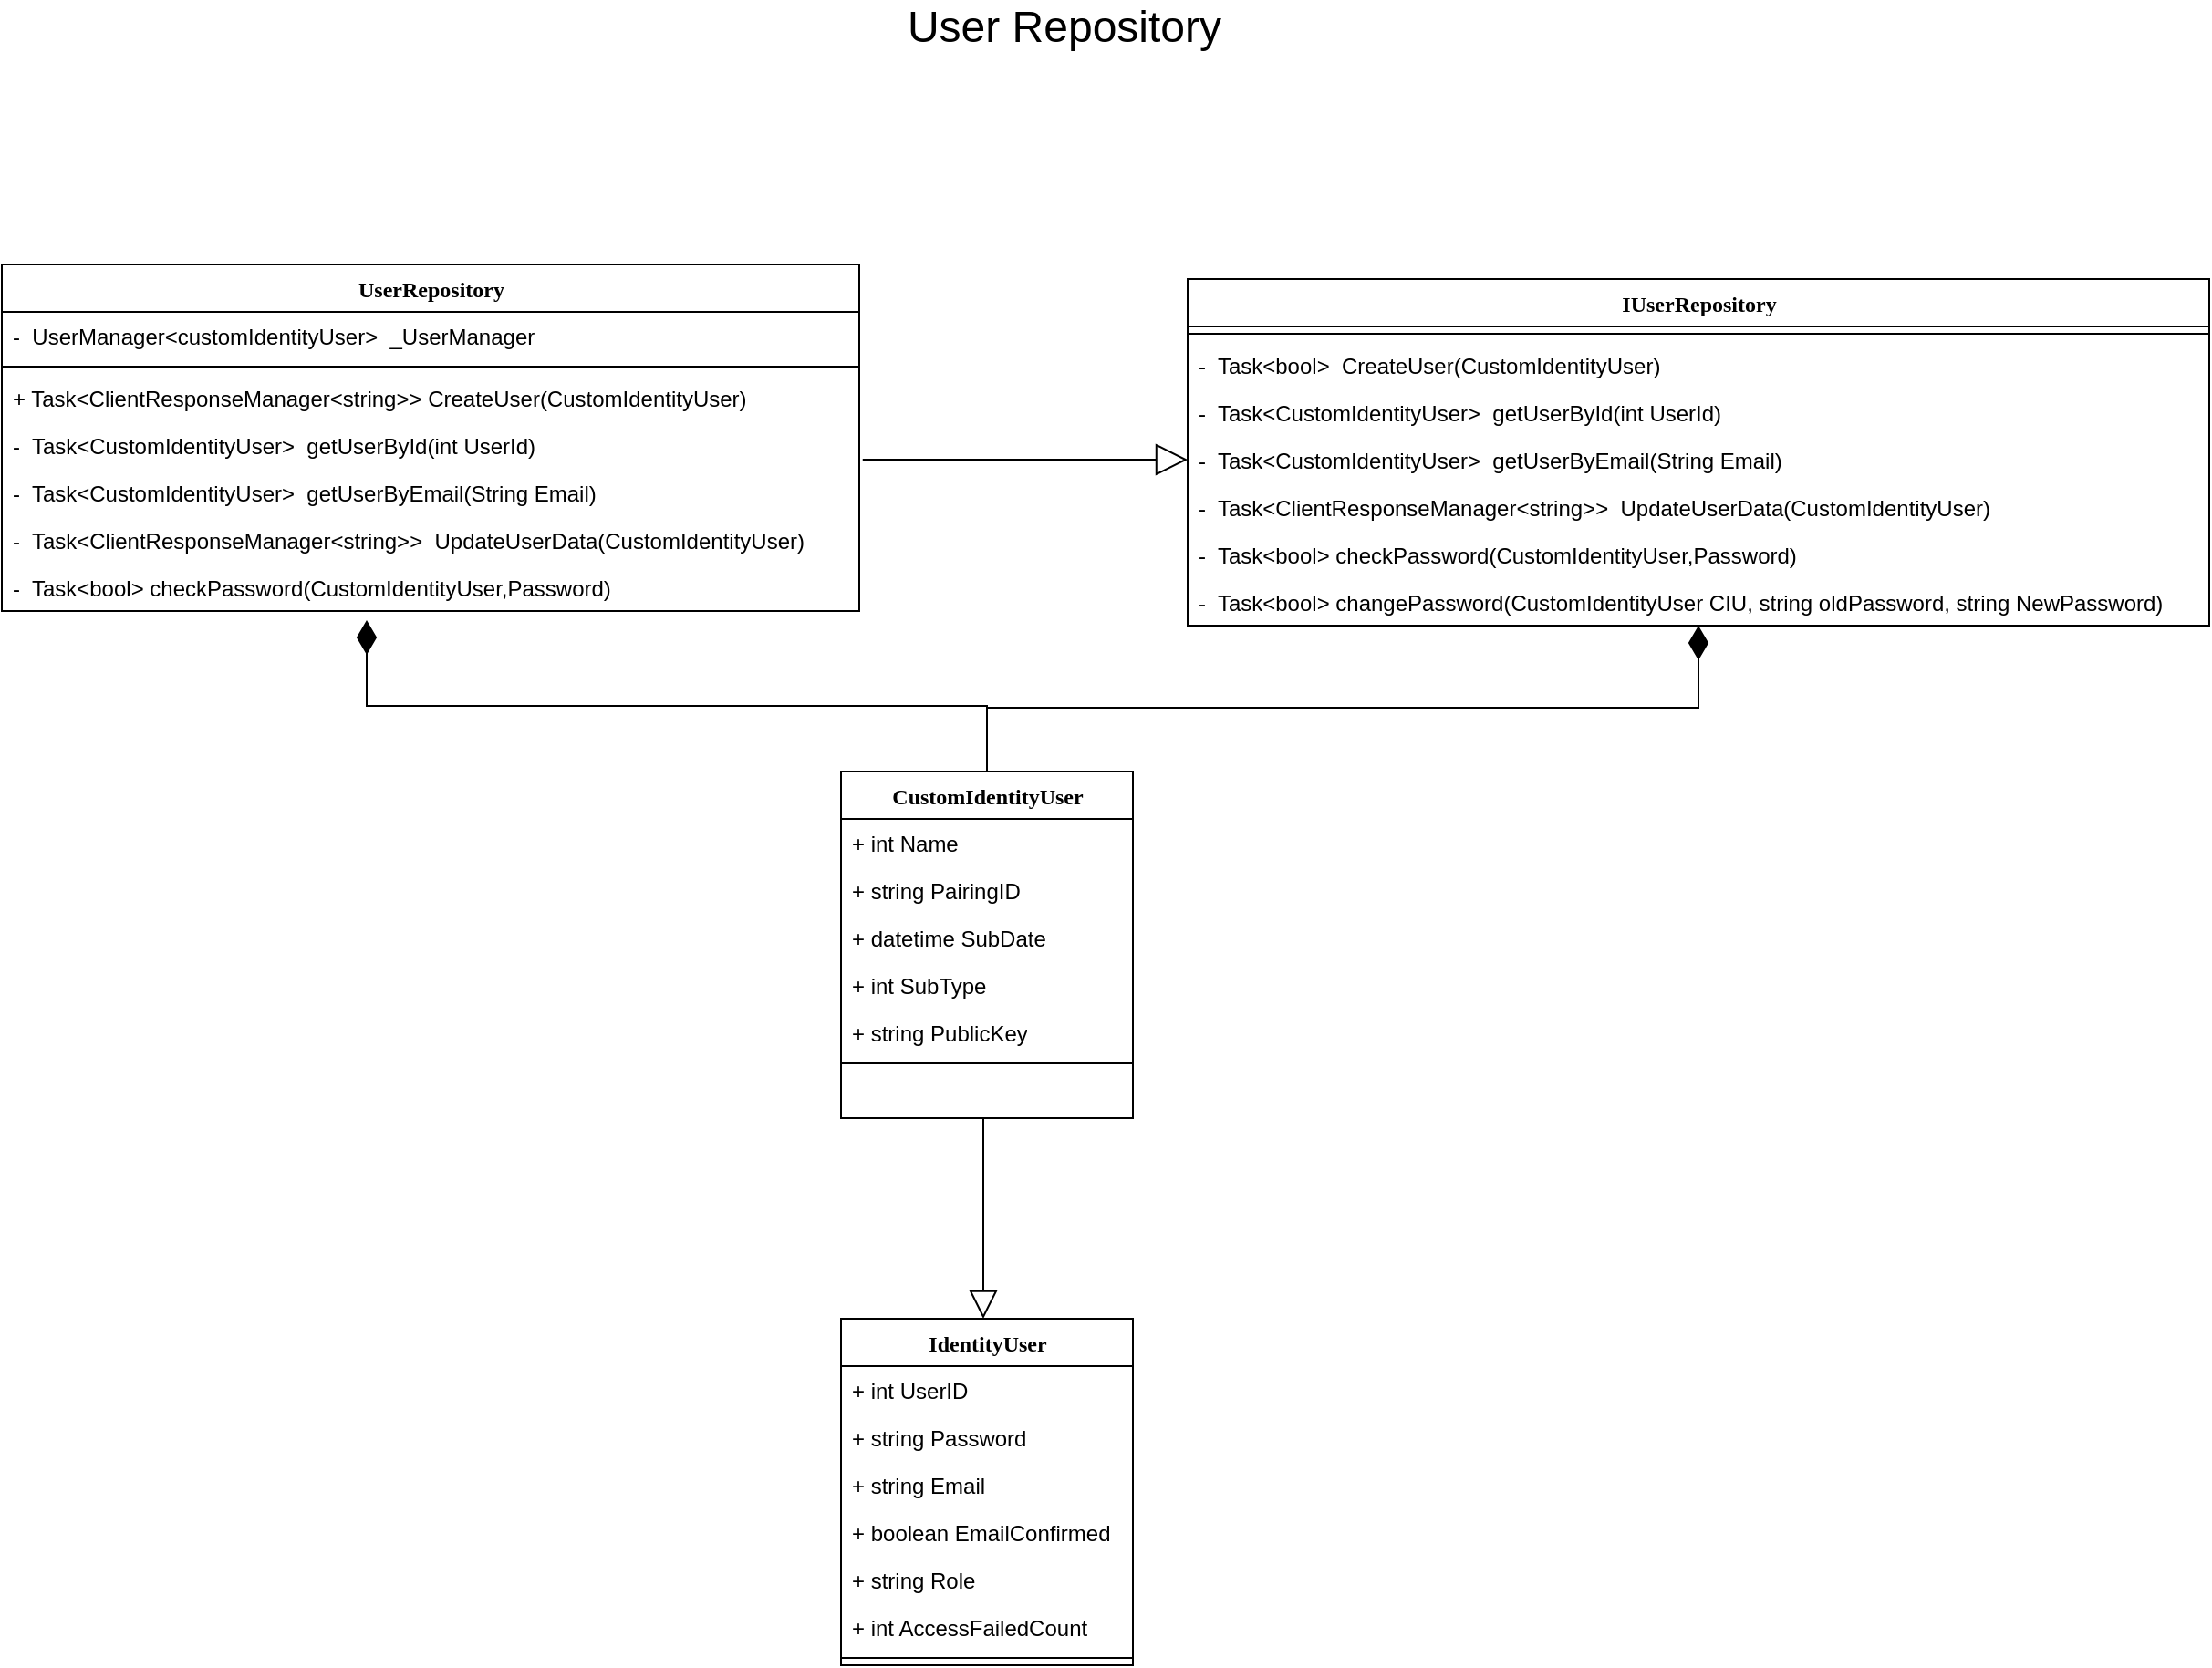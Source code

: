 <mxfile version="14.2.9" type="device"><diagram id="QkI--pBJC4bzssq41QZq" name="Page-1"><mxGraphModel dx="3220" dy="3443" grid="1" gridSize="10" guides="1" tooltips="1" connect="1" arrows="1" fold="1" page="1" pageScale="1" pageWidth="850" pageHeight="1100" math="0" shadow="0"><root><mxCell id="0"/><mxCell id="1" parent="0"/><mxCell id="noM06Llarw8SXuktYtZB-41" value="&lt;font style=&quot;font-size: 24px&quot;&gt;User Repository&lt;br&gt;&lt;/font&gt;" style="text;html=1;strokeColor=none;fillColor=none;align=center;verticalAlign=middle;whiteSpace=wrap;rounded=0;" vertex="1" parent="1"><mxGeometry x="290" y="-1970" width="305" height="20" as="geometry"/></mxCell><mxCell id="noM06Llarw8SXuktYtZB-1169" style="edgeStyle=orthogonalEdgeStyle;rounded=0;orthogonalLoop=1;jettySize=auto;html=1;exitX=0.5;exitY=0;exitDx=0;exitDy=0;entryX=0.5;entryY=1;entryDx=0;entryDy=0;startArrow=none;startFill=0;startSize=13;endArrow=diamondThin;endFill=1;endSize=16;" edge="1" parent="1" source="noM06Llarw8SXuktYtZB-1171" target="noM06Llarw8SXuktYtZB-1195"><mxGeometry relative="1" as="geometry"/></mxCell><mxCell id="noM06Llarw8SXuktYtZB-1170" style="edgeStyle=orthogonalEdgeStyle;rounded=0;orthogonalLoop=1;jettySize=auto;html=1;exitX=0.5;exitY=0;exitDx=0;exitDy=0;startArrow=none;startFill=0;startSize=13;endArrow=diamondThin;endFill=1;endSize=16;" edge="1" parent="1" source="noM06Llarw8SXuktYtZB-1171"><mxGeometry relative="1" as="geometry"><mxPoint x="60" y="-1635.0" as="targetPoint"/><mxPoint x="540" y="-1555" as="sourcePoint"/><Array as="points"><mxPoint x="400" y="-1588"/><mxPoint x="60" y="-1588"/></Array></mxGeometry></mxCell><mxCell id="noM06Llarw8SXuktYtZB-1171" value="CustomIdentityUser" style="swimlane;html=1;fontStyle=1;align=center;verticalAlign=top;childLayout=stackLayout;horizontal=1;startSize=26;horizontalStack=0;resizeParent=1;resizeLast=0;collapsible=1;marginBottom=0;swimlaneFillColor=#ffffff;rounded=0;shadow=0;comic=0;labelBackgroundColor=none;strokeWidth=1;fillColor=none;fontFamily=Verdana;fontSize=12" vertex="1" parent="1"><mxGeometry x="320" y="-1552" width="160" height="190" as="geometry"/></mxCell><mxCell id="noM06Llarw8SXuktYtZB-1172" value="+ int Name" style="text;html=1;strokeColor=none;fillColor=none;align=left;verticalAlign=top;spacingLeft=4;spacingRight=4;whiteSpace=wrap;overflow=hidden;rotatable=0;points=[[0,0.5],[1,0.5]];portConstraint=eastwest;" vertex="1" parent="noM06Llarw8SXuktYtZB-1171"><mxGeometry y="26" width="160" height="26" as="geometry"/></mxCell><mxCell id="noM06Llarw8SXuktYtZB-1173" value="+ string PairingID" style="text;html=1;strokeColor=none;fillColor=none;align=left;verticalAlign=top;spacingLeft=4;spacingRight=4;whiteSpace=wrap;overflow=hidden;rotatable=0;points=[[0,0.5],[1,0.5]];portConstraint=eastwest;" vertex="1" parent="noM06Llarw8SXuktYtZB-1171"><mxGeometry y="52" width="160" height="26" as="geometry"/></mxCell><mxCell id="noM06Llarw8SXuktYtZB-1174" value="+ datetime SubDate" style="text;html=1;strokeColor=none;fillColor=none;align=left;verticalAlign=top;spacingLeft=4;spacingRight=4;whiteSpace=wrap;overflow=hidden;rotatable=0;points=[[0,0.5],[1,0.5]];portConstraint=eastwest;" vertex="1" parent="noM06Llarw8SXuktYtZB-1171"><mxGeometry y="78" width="160" height="26" as="geometry"/></mxCell><mxCell id="noM06Llarw8SXuktYtZB-1175" value="+ int SubType" style="text;html=1;strokeColor=none;fillColor=none;align=left;verticalAlign=top;spacingLeft=4;spacingRight=4;whiteSpace=wrap;overflow=hidden;rotatable=0;points=[[0,0.5],[1,0.5]];portConstraint=eastwest;" vertex="1" parent="noM06Llarw8SXuktYtZB-1171"><mxGeometry y="104" width="160" height="26" as="geometry"/></mxCell><mxCell id="noM06Llarw8SXuktYtZB-1176" value="+ string PublicKey" style="text;html=1;strokeColor=none;fillColor=none;align=left;verticalAlign=top;spacingLeft=4;spacingRight=4;whiteSpace=wrap;overflow=hidden;rotatable=0;points=[[0,0.5],[1,0.5]];portConstraint=eastwest;" vertex="1" parent="noM06Llarw8SXuktYtZB-1171"><mxGeometry y="130" width="160" height="26" as="geometry"/></mxCell><mxCell id="noM06Llarw8SXuktYtZB-1177" value="" style="line;html=1;strokeWidth=1;fillColor=none;align=left;verticalAlign=middle;spacingTop=-1;spacingLeft=3;spacingRight=3;rotatable=0;labelPosition=right;points=[];portConstraint=eastwest;" vertex="1" parent="noM06Llarw8SXuktYtZB-1171"><mxGeometry y="156" width="160" height="8" as="geometry"/></mxCell><mxCell id="noM06Llarw8SXuktYtZB-1178" style="edgeStyle=orthogonalEdgeStyle;rounded=0;orthogonalLoop=1;jettySize=auto;html=1;exitX=0.5;exitY=0;exitDx=0;exitDy=0;endArrow=none;endFill=0;startArrow=block;startFill=0;endSize=10;startSize=13;" edge="1" parent="1"><mxGeometry relative="1" as="geometry"><mxPoint x="398" y="-1362" as="targetPoint"/><mxPoint x="398" y="-1252" as="sourcePoint"/></mxGeometry></mxCell><mxCell id="noM06Llarw8SXuktYtZB-1179" value="IdentityUser" style="swimlane;html=1;fontStyle=1;align=center;verticalAlign=top;childLayout=stackLayout;horizontal=1;startSize=26;horizontalStack=0;resizeParent=1;resizeLast=0;collapsible=1;marginBottom=0;swimlaneFillColor=#ffffff;rounded=0;shadow=0;comic=0;labelBackgroundColor=none;strokeWidth=1;fillColor=none;fontFamily=Verdana;fontSize=12" vertex="1" parent="1"><mxGeometry x="320" y="-1252" width="160" height="190" as="geometry"/></mxCell><mxCell id="noM06Llarw8SXuktYtZB-1180" value="+ int UserID" style="text;html=1;strokeColor=none;fillColor=none;align=left;verticalAlign=top;spacingLeft=4;spacingRight=4;whiteSpace=wrap;overflow=hidden;rotatable=0;points=[[0,0.5],[1,0.5]];portConstraint=eastwest;" vertex="1" parent="noM06Llarw8SXuktYtZB-1179"><mxGeometry y="26" width="160" height="26" as="geometry"/></mxCell><mxCell id="noM06Llarw8SXuktYtZB-1181" value="+ string Password" style="text;html=1;strokeColor=none;fillColor=none;align=left;verticalAlign=top;spacingLeft=4;spacingRight=4;whiteSpace=wrap;overflow=hidden;rotatable=0;points=[[0,0.5],[1,0.5]];portConstraint=eastwest;" vertex="1" parent="noM06Llarw8SXuktYtZB-1179"><mxGeometry y="52" width="160" height="26" as="geometry"/></mxCell><mxCell id="noM06Llarw8SXuktYtZB-1182" value="+ string Email" style="text;html=1;strokeColor=none;fillColor=none;align=left;verticalAlign=top;spacingLeft=4;spacingRight=4;whiteSpace=wrap;overflow=hidden;rotatable=0;points=[[0,0.5],[1,0.5]];portConstraint=eastwest;" vertex="1" parent="noM06Llarw8SXuktYtZB-1179"><mxGeometry y="78" width="160" height="26" as="geometry"/></mxCell><mxCell id="noM06Llarw8SXuktYtZB-1183" value="+ boolean EmailConfirmed" style="text;html=1;strokeColor=none;fillColor=none;align=left;verticalAlign=top;spacingLeft=4;spacingRight=4;whiteSpace=wrap;overflow=hidden;rotatable=0;points=[[0,0.5],[1,0.5]];portConstraint=eastwest;" vertex="1" parent="noM06Llarw8SXuktYtZB-1179"><mxGeometry y="104" width="160" height="26" as="geometry"/></mxCell><mxCell id="noM06Llarw8SXuktYtZB-1184" value="+ string Role" style="text;html=1;strokeColor=none;fillColor=none;align=left;verticalAlign=top;spacingLeft=4;spacingRight=4;whiteSpace=wrap;overflow=hidden;rotatable=0;points=[[0,0.5],[1,0.5]];portConstraint=eastwest;" vertex="1" parent="noM06Llarw8SXuktYtZB-1179"><mxGeometry y="130" width="160" height="26" as="geometry"/></mxCell><mxCell id="noM06Llarw8SXuktYtZB-1185" value="+ int AccessFailedCount" style="text;html=1;strokeColor=none;fillColor=none;align=left;verticalAlign=top;spacingLeft=4;spacingRight=4;whiteSpace=wrap;overflow=hidden;rotatable=0;points=[[0,0.5],[1,0.5]];portConstraint=eastwest;" vertex="1" parent="noM06Llarw8SXuktYtZB-1179"><mxGeometry y="156" width="160" height="26" as="geometry"/></mxCell><mxCell id="noM06Llarw8SXuktYtZB-1186" value="" style="line;html=1;strokeWidth=1;fillColor=none;align=left;verticalAlign=middle;spacingTop=-1;spacingLeft=3;spacingRight=3;rotatable=0;labelPosition=right;points=[];portConstraint=eastwest;" vertex="1" parent="noM06Llarw8SXuktYtZB-1179"><mxGeometry y="182" width="160" height="8" as="geometry"/></mxCell><mxCell id="noM06Llarw8SXuktYtZB-1187" value="UserRepository" style="swimlane;html=1;fontStyle=1;align=center;verticalAlign=top;childLayout=stackLayout;horizontal=1;startSize=26;horizontalStack=0;resizeParent=1;resizeLast=0;collapsible=1;marginBottom=0;swimlaneFillColor=#ffffff;rounded=0;shadow=0;comic=0;labelBackgroundColor=none;strokeWidth=1;fillColor=none;fontFamily=Verdana;fontSize=12" vertex="1" parent="1"><mxGeometry x="-140" y="-1830" width="470" height="190" as="geometry"/></mxCell><mxCell id="noM06Llarw8SXuktYtZB-1188" value="-&amp;nbsp; UserManager&amp;lt;customIdentityUser&amp;gt;&amp;nbsp; _UserManager" style="text;html=1;strokeColor=none;fillColor=none;align=left;verticalAlign=top;spacingLeft=4;spacingRight=4;whiteSpace=wrap;overflow=hidden;rotatable=0;points=[[0,0.5],[1,0.5]];portConstraint=eastwest;" vertex="1" parent="noM06Llarw8SXuktYtZB-1187"><mxGeometry y="26" width="470" height="26" as="geometry"/></mxCell><mxCell id="noM06Llarw8SXuktYtZB-1189" value="" style="line;html=1;strokeWidth=1;fillColor=none;align=left;verticalAlign=middle;spacingTop=-1;spacingLeft=3;spacingRight=3;rotatable=0;labelPosition=right;points=[];portConstraint=eastwest;" vertex="1" parent="noM06Llarw8SXuktYtZB-1187"><mxGeometry y="52" width="470" height="8" as="geometry"/></mxCell><mxCell id="noM06Llarw8SXuktYtZB-1190" value="+ Task&amp;lt;ClientResponseManager&amp;lt;string&amp;gt;&amp;gt; CreateUser(CustomIdentityUser)" style="text;html=1;strokeColor=none;fillColor=none;align=left;verticalAlign=top;spacingLeft=4;spacingRight=4;whiteSpace=wrap;overflow=hidden;rotatable=0;points=[[0,0.5],[1,0.5]];portConstraint=eastwest;" vertex="1" parent="noM06Llarw8SXuktYtZB-1187"><mxGeometry y="60" width="470" height="26" as="geometry"/></mxCell><mxCell id="noM06Llarw8SXuktYtZB-1191" value="-&amp;nbsp; Task&amp;lt;CustomIdentityUser&amp;gt;&amp;nbsp; getUserById(int UserId)" style="text;html=1;strokeColor=none;fillColor=none;align=left;verticalAlign=top;spacingLeft=4;spacingRight=4;whiteSpace=wrap;overflow=hidden;rotatable=0;points=[[0,0.5],[1,0.5]];portConstraint=eastwest;" vertex="1" parent="noM06Llarw8SXuktYtZB-1187"><mxGeometry y="86" width="470" height="26" as="geometry"/></mxCell><mxCell id="noM06Llarw8SXuktYtZB-1192" value="-&amp;nbsp; Task&amp;lt;CustomIdentityUser&amp;gt;&amp;nbsp; getUserByEmail(String Email)" style="text;html=1;strokeColor=none;fillColor=none;align=left;verticalAlign=top;spacingLeft=4;spacingRight=4;whiteSpace=wrap;overflow=hidden;rotatable=0;points=[[0,0.5],[1,0.5]];portConstraint=eastwest;" vertex="1" parent="noM06Llarw8SXuktYtZB-1187"><mxGeometry y="112" width="470" height="26" as="geometry"/></mxCell><mxCell id="noM06Llarw8SXuktYtZB-1193" value="-&amp;nbsp; Task&amp;lt;ClientResponseManager&amp;lt;string&amp;gt;&amp;gt;&amp;nbsp; UpdateUserData(CustomIdentityUser)" style="text;html=1;strokeColor=none;fillColor=none;align=left;verticalAlign=top;spacingLeft=4;spacingRight=4;whiteSpace=wrap;overflow=hidden;rotatable=0;points=[[0,0.5],[1,0.5]];portConstraint=eastwest;" vertex="1" parent="noM06Llarw8SXuktYtZB-1187"><mxGeometry y="138" width="470" height="26" as="geometry"/></mxCell><mxCell id="noM06Llarw8SXuktYtZB-1194" value="-&amp;nbsp; Task&amp;lt;bool&amp;gt; checkPassword(CustomIdentityUser,Password)&amp;nbsp;" style="text;html=1;strokeColor=none;fillColor=none;align=left;verticalAlign=top;spacingLeft=4;spacingRight=4;whiteSpace=wrap;overflow=hidden;rotatable=0;points=[[0,0.5],[1,0.5]];portConstraint=eastwest;" vertex="1" parent="noM06Llarw8SXuktYtZB-1187"><mxGeometry y="164" width="470" height="26" as="geometry"/></mxCell><mxCell id="noM06Llarw8SXuktYtZB-1195" value="IUserRepository" style="swimlane;html=1;fontStyle=1;align=center;verticalAlign=top;childLayout=stackLayout;horizontal=1;startSize=26;horizontalStack=0;resizeParent=1;resizeLast=0;collapsible=1;marginBottom=0;swimlaneFillColor=#ffffff;rounded=0;shadow=0;comic=0;labelBackgroundColor=none;strokeWidth=1;fillColor=none;fontFamily=Verdana;fontSize=12" vertex="1" parent="1"><mxGeometry x="510" y="-1822" width="560" height="190" as="geometry"/></mxCell><mxCell id="noM06Llarw8SXuktYtZB-1196" value="" style="line;html=1;strokeWidth=1;fillColor=none;align=left;verticalAlign=middle;spacingTop=-1;spacingLeft=3;spacingRight=3;rotatable=0;labelPosition=right;points=[];portConstraint=eastwest;" vertex="1" parent="noM06Llarw8SXuktYtZB-1195"><mxGeometry y="26" width="560" height="8" as="geometry"/></mxCell><mxCell id="noM06Llarw8SXuktYtZB-1197" value="-&amp;nbsp; Task&amp;lt;bool&amp;gt;&amp;nbsp; CreateUser(CustomIdentityUser)" style="text;html=1;strokeColor=none;fillColor=none;align=left;verticalAlign=top;spacingLeft=4;spacingRight=4;whiteSpace=wrap;overflow=hidden;rotatable=0;points=[[0,0.5],[1,0.5]];portConstraint=eastwest;" vertex="1" parent="noM06Llarw8SXuktYtZB-1195"><mxGeometry y="34" width="560" height="26" as="geometry"/></mxCell><mxCell id="noM06Llarw8SXuktYtZB-1198" value="-&amp;nbsp; Task&amp;lt;CustomIdentityUser&amp;gt;&amp;nbsp; getUserById(int UserId)" style="text;html=1;strokeColor=none;fillColor=none;align=left;verticalAlign=top;spacingLeft=4;spacingRight=4;whiteSpace=wrap;overflow=hidden;rotatable=0;points=[[0,0.5],[1,0.5]];portConstraint=eastwest;" vertex="1" parent="noM06Llarw8SXuktYtZB-1195"><mxGeometry y="60" width="560" height="26" as="geometry"/></mxCell><mxCell id="noM06Llarw8SXuktYtZB-1199" value="-&amp;nbsp; Task&amp;lt;CustomIdentityUser&amp;gt;&amp;nbsp; getUserByEmail(String Email)" style="text;html=1;strokeColor=none;fillColor=none;align=left;verticalAlign=top;spacingLeft=4;spacingRight=4;whiteSpace=wrap;overflow=hidden;rotatable=0;points=[[0,0.5],[1,0.5]];portConstraint=eastwest;" vertex="1" parent="noM06Llarw8SXuktYtZB-1195"><mxGeometry y="86" width="560" height="26" as="geometry"/></mxCell><mxCell id="noM06Llarw8SXuktYtZB-1200" value="-&amp;nbsp; Task&amp;lt;ClientResponseManager&amp;lt;string&amp;gt;&amp;gt;&amp;nbsp; UpdateUserData(CustomIdentityUser)" style="text;html=1;strokeColor=none;fillColor=none;align=left;verticalAlign=top;spacingLeft=4;spacingRight=4;whiteSpace=wrap;overflow=hidden;rotatable=0;points=[[0,0.5],[1,0.5]];portConstraint=eastwest;" vertex="1" parent="noM06Llarw8SXuktYtZB-1195"><mxGeometry y="112" width="560" height="26" as="geometry"/></mxCell><mxCell id="noM06Llarw8SXuktYtZB-1201" value="-&amp;nbsp; Task&amp;lt;bool&amp;gt; checkPassword(CustomIdentityUser,Password)&amp;nbsp;" style="text;html=1;strokeColor=none;fillColor=none;align=left;verticalAlign=top;spacingLeft=4;spacingRight=4;whiteSpace=wrap;overflow=hidden;rotatable=0;points=[[0,0.5],[1,0.5]];portConstraint=eastwest;" vertex="1" parent="noM06Llarw8SXuktYtZB-1195"><mxGeometry y="138" width="560" height="26" as="geometry"/></mxCell><mxCell id="noM06Llarw8SXuktYtZB-1202" value="-&amp;nbsp; Task&amp;lt;bool&amp;gt; changePassword(CustomIdentityUser CIU, string oldPassword, string NewPassword)&amp;nbsp;" style="text;html=1;strokeColor=none;fillColor=none;align=left;verticalAlign=top;spacingLeft=4;spacingRight=4;whiteSpace=wrap;overflow=hidden;rotatable=0;points=[[0,0.5],[1,0.5]];portConstraint=eastwest;" vertex="1" parent="noM06Llarw8SXuktYtZB-1195"><mxGeometry y="164" width="560" height="26" as="geometry"/></mxCell><mxCell id="noM06Llarw8SXuktYtZB-1203" style="edgeStyle=orthogonalEdgeStyle;rounded=0;orthogonalLoop=1;jettySize=auto;html=1;exitX=1.004;exitY=0.808;exitDx=0;exitDy=0;entryX=0;entryY=0.5;entryDx=0;entryDy=0;startArrow=none;startFill=0;startSize=13;endArrow=block;endFill=0;endSize=15;exitPerimeter=0;" edge="1" parent="1" source="noM06Llarw8SXuktYtZB-1191" target="noM06Llarw8SXuktYtZB-1199"><mxGeometry relative="1" as="geometry"><mxPoint x="310" y="-1723" as="sourcePoint"/></mxGeometry></mxCell></root></mxGraphModel></diagram></mxfile>